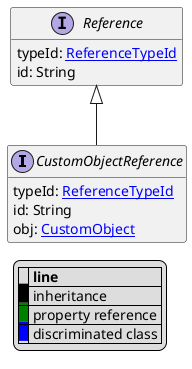 @startuml

hide empty fields
hide empty methods
legend
|= |= line |
|<back:black>   </back>| inheritance |
|<back:green>   </back>| property reference |
|<back:blue>   </back>| discriminated class |
endlegend
interface CustomObjectReference [[CustomObjectReference.svg]] extends Reference {
    typeId: [[ReferenceTypeId.svg ReferenceTypeId]]
    id: String
    obj: [[CustomObject.svg CustomObject]]
}
interface Reference [[Reference.svg]]  {
    typeId: [[ReferenceTypeId.svg ReferenceTypeId]]
    id: String
}





@enduml
